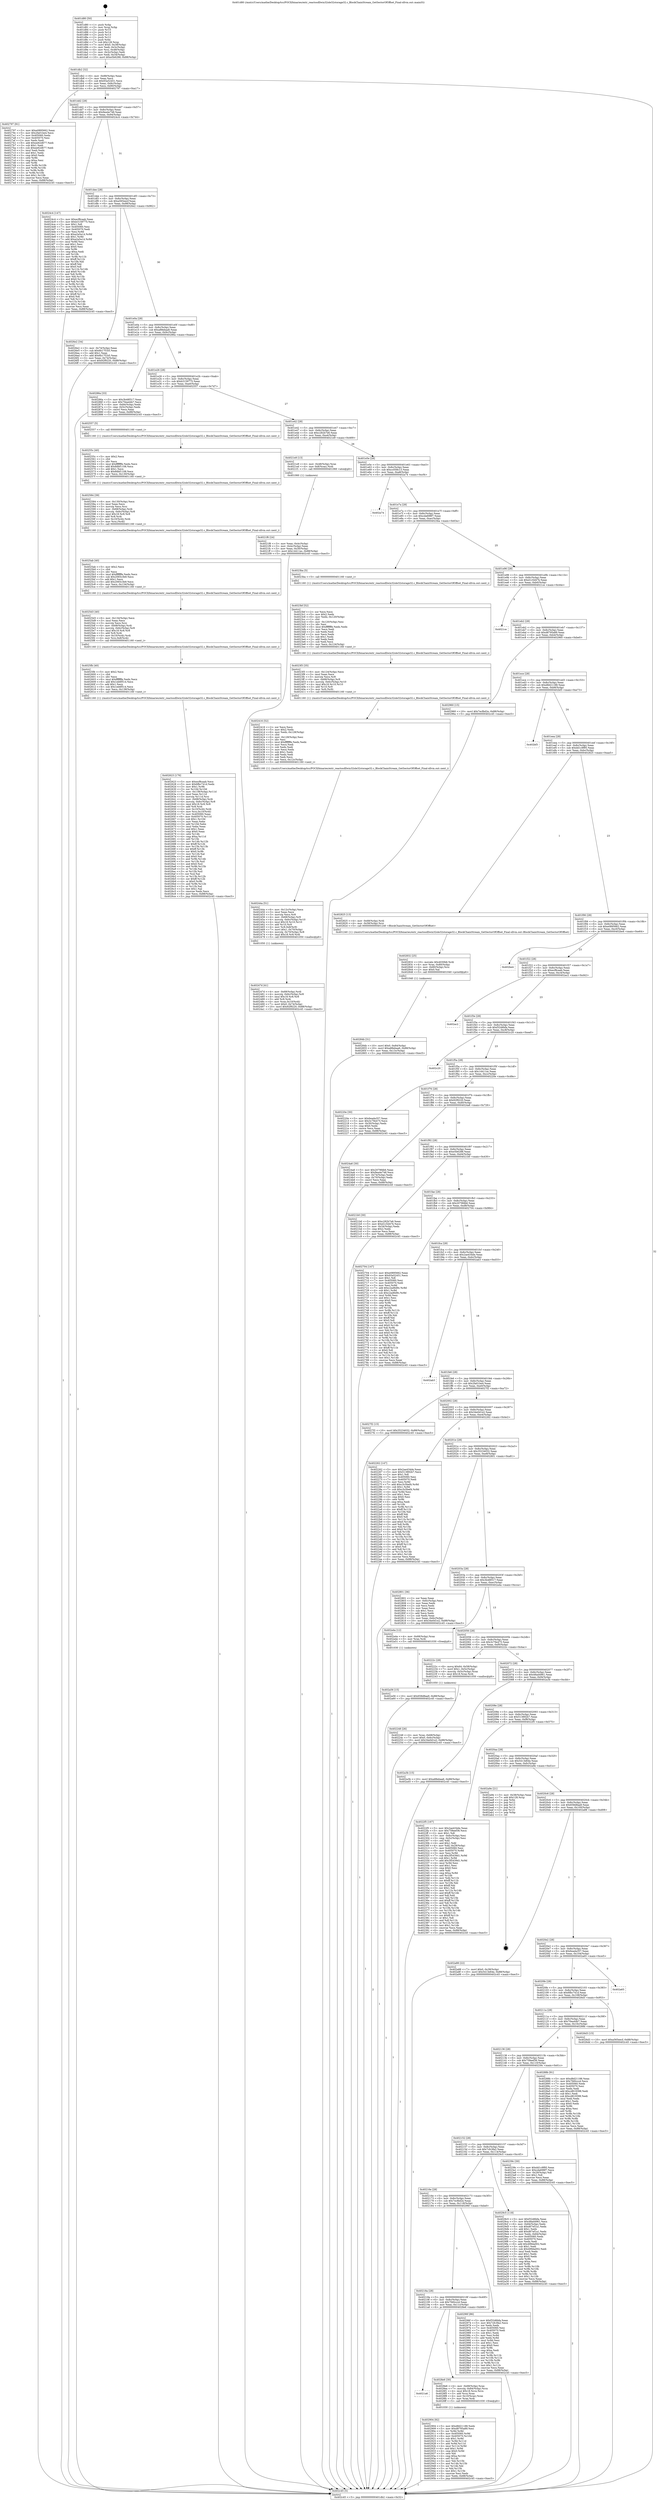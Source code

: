 digraph "0x401d80" {
  label = "0x401d80 (/mnt/c/Users/mathe/Desktop/tcc/POCII/binaries/extr_reactosdllwin32ole32storage32.c_BlockChainStream_GetSectorOfOffset_Final-ollvm.out::main(0))"
  labelloc = "t"
  node[shape=record]

  Entry [label="",width=0.3,height=0.3,shape=circle,fillcolor=black,style=filled]
  "0x401db2" [label="{
     0x401db2 [32]\l
     | [instrs]\l
     &nbsp;&nbsp;0x401db2 \<+6\>: mov -0x88(%rbp),%eax\l
     &nbsp;&nbsp;0x401db8 \<+2\>: mov %eax,%ecx\l
     &nbsp;&nbsp;0x401dba \<+6\>: sub $0x93a52451,%ecx\l
     &nbsp;&nbsp;0x401dc0 \<+6\>: mov %eax,-0x8c(%rbp)\l
     &nbsp;&nbsp;0x401dc6 \<+6\>: mov %ecx,-0x90(%rbp)\l
     &nbsp;&nbsp;0x401dcc \<+6\>: je 0000000000402797 \<main+0xa17\>\l
  }"]
  "0x402797" [label="{
     0x402797 [91]\l
     | [instrs]\l
     &nbsp;&nbsp;0x402797 \<+5\>: mov $0xe0895662,%eax\l
     &nbsp;&nbsp;0x40279c \<+5\>: mov $0x2fa01be4,%ecx\l
     &nbsp;&nbsp;0x4027a1 \<+7\>: mov 0x405060,%edx\l
     &nbsp;&nbsp;0x4027a8 \<+7\>: mov 0x405070,%esi\l
     &nbsp;&nbsp;0x4027af \<+2\>: mov %edx,%edi\l
     &nbsp;&nbsp;0x4027b1 \<+6\>: add $0xee62d677,%edi\l
     &nbsp;&nbsp;0x4027b7 \<+3\>: sub $0x1,%edi\l
     &nbsp;&nbsp;0x4027ba \<+6\>: sub $0xee62d677,%edi\l
     &nbsp;&nbsp;0x4027c0 \<+3\>: imul %edi,%edx\l
     &nbsp;&nbsp;0x4027c3 \<+3\>: and $0x1,%edx\l
     &nbsp;&nbsp;0x4027c6 \<+3\>: cmp $0x0,%edx\l
     &nbsp;&nbsp;0x4027c9 \<+4\>: sete %r8b\l
     &nbsp;&nbsp;0x4027cd \<+3\>: cmp $0xa,%esi\l
     &nbsp;&nbsp;0x4027d0 \<+4\>: setl %r9b\l
     &nbsp;&nbsp;0x4027d4 \<+3\>: mov %r8b,%r10b\l
     &nbsp;&nbsp;0x4027d7 \<+3\>: and %r9b,%r10b\l
     &nbsp;&nbsp;0x4027da \<+3\>: xor %r9b,%r8b\l
     &nbsp;&nbsp;0x4027dd \<+3\>: or %r8b,%r10b\l
     &nbsp;&nbsp;0x4027e0 \<+4\>: test $0x1,%r10b\l
     &nbsp;&nbsp;0x4027e4 \<+3\>: cmovne %ecx,%eax\l
     &nbsp;&nbsp;0x4027e7 \<+6\>: mov %eax,-0x88(%rbp)\l
     &nbsp;&nbsp;0x4027ed \<+5\>: jmp 0000000000402c45 \<main+0xec5\>\l
  }"]
  "0x401dd2" [label="{
     0x401dd2 [28]\l
     | [instrs]\l
     &nbsp;&nbsp;0x401dd2 \<+5\>: jmp 0000000000401dd7 \<main+0x57\>\l
     &nbsp;&nbsp;0x401dd7 \<+6\>: mov -0x8c(%rbp),%eax\l
     &nbsp;&nbsp;0x401ddd \<+5\>: sub $0x9ea4e748,%eax\l
     &nbsp;&nbsp;0x401de2 \<+6\>: mov %eax,-0x94(%rbp)\l
     &nbsp;&nbsp;0x401de8 \<+6\>: je 00000000004024c4 \<main+0x744\>\l
  }"]
  Exit [label="",width=0.3,height=0.3,shape=circle,fillcolor=black,style=filled,peripheries=2]
  "0x4024c4" [label="{
     0x4024c4 [147]\l
     | [instrs]\l
     &nbsp;&nbsp;0x4024c4 \<+5\>: mov $0xecf8caab,%eax\l
     &nbsp;&nbsp;0x4024c9 \<+5\>: mov $0xb3159775,%ecx\l
     &nbsp;&nbsp;0x4024ce \<+2\>: mov $0x1,%dl\l
     &nbsp;&nbsp;0x4024d0 \<+7\>: mov 0x405060,%esi\l
     &nbsp;&nbsp;0x4024d7 \<+7\>: mov 0x405070,%edi\l
     &nbsp;&nbsp;0x4024de \<+3\>: mov %esi,%r8d\l
     &nbsp;&nbsp;0x4024e1 \<+7\>: sub $0xa2a5a14,%r8d\l
     &nbsp;&nbsp;0x4024e8 \<+4\>: sub $0x1,%r8d\l
     &nbsp;&nbsp;0x4024ec \<+7\>: add $0xa2a5a14,%r8d\l
     &nbsp;&nbsp;0x4024f3 \<+4\>: imul %r8d,%esi\l
     &nbsp;&nbsp;0x4024f7 \<+3\>: and $0x1,%esi\l
     &nbsp;&nbsp;0x4024fa \<+3\>: cmp $0x0,%esi\l
     &nbsp;&nbsp;0x4024fd \<+4\>: sete %r9b\l
     &nbsp;&nbsp;0x402501 \<+3\>: cmp $0xa,%edi\l
     &nbsp;&nbsp;0x402504 \<+4\>: setl %r10b\l
     &nbsp;&nbsp;0x402508 \<+3\>: mov %r9b,%r11b\l
     &nbsp;&nbsp;0x40250b \<+4\>: xor $0xff,%r11b\l
     &nbsp;&nbsp;0x40250f \<+3\>: mov %r10b,%bl\l
     &nbsp;&nbsp;0x402512 \<+3\>: xor $0xff,%bl\l
     &nbsp;&nbsp;0x402515 \<+3\>: xor $0x0,%dl\l
     &nbsp;&nbsp;0x402518 \<+3\>: mov %r11b,%r14b\l
     &nbsp;&nbsp;0x40251b \<+4\>: and $0x0,%r14b\l
     &nbsp;&nbsp;0x40251f \<+3\>: and %dl,%r9b\l
     &nbsp;&nbsp;0x402522 \<+3\>: mov %bl,%r15b\l
     &nbsp;&nbsp;0x402525 \<+4\>: and $0x0,%r15b\l
     &nbsp;&nbsp;0x402529 \<+3\>: and %dl,%r10b\l
     &nbsp;&nbsp;0x40252c \<+3\>: or %r9b,%r14b\l
     &nbsp;&nbsp;0x40252f \<+3\>: or %r10b,%r15b\l
     &nbsp;&nbsp;0x402532 \<+3\>: xor %r15b,%r14b\l
     &nbsp;&nbsp;0x402535 \<+3\>: or %bl,%r11b\l
     &nbsp;&nbsp;0x402538 \<+4\>: xor $0xff,%r11b\l
     &nbsp;&nbsp;0x40253c \<+3\>: or $0x0,%dl\l
     &nbsp;&nbsp;0x40253f \<+3\>: and %dl,%r11b\l
     &nbsp;&nbsp;0x402542 \<+3\>: or %r11b,%r14b\l
     &nbsp;&nbsp;0x402545 \<+4\>: test $0x1,%r14b\l
     &nbsp;&nbsp;0x402549 \<+3\>: cmovne %ecx,%eax\l
     &nbsp;&nbsp;0x40254c \<+6\>: mov %eax,-0x88(%rbp)\l
     &nbsp;&nbsp;0x402552 \<+5\>: jmp 0000000000402c45 \<main+0xec5\>\l
  }"]
  "0x401dee" [label="{
     0x401dee [28]\l
     | [instrs]\l
     &nbsp;&nbsp;0x401dee \<+5\>: jmp 0000000000401df3 \<main+0x73\>\l
     &nbsp;&nbsp;0x401df3 \<+6\>: mov -0x8c(%rbp),%eax\l
     &nbsp;&nbsp;0x401df9 \<+5\>: sub $0xa565eecf,%eax\l
     &nbsp;&nbsp;0x401dfe \<+6\>: mov %eax,-0x98(%rbp)\l
     &nbsp;&nbsp;0x401e04 \<+6\>: je 00000000004026e2 \<main+0x962\>\l
  }"]
  "0x402a56" [label="{
     0x402a56 [15]\l
     | [instrs]\l
     &nbsp;&nbsp;0x402a56 \<+10\>: movl $0x658d8aa9,-0x88(%rbp)\l
     &nbsp;&nbsp;0x402a60 \<+5\>: jmp 0000000000402c45 \<main+0xec5\>\l
  }"]
  "0x4026e2" [label="{
     0x4026e2 [34]\l
     | [instrs]\l
     &nbsp;&nbsp;0x4026e2 \<+3\>: mov -0x74(%rbp),%eax\l
     &nbsp;&nbsp;0x4026e5 \<+5\>: sub $0x6b17f1b5,%eax\l
     &nbsp;&nbsp;0x4026ea \<+3\>: add $0x1,%eax\l
     &nbsp;&nbsp;0x4026ed \<+5\>: add $0x6b17f1b5,%eax\l
     &nbsp;&nbsp;0x4026f2 \<+3\>: mov %eax,-0x74(%rbp)\l
     &nbsp;&nbsp;0x4026f5 \<+10\>: movl $0x92f9220,-0x88(%rbp)\l
     &nbsp;&nbsp;0x4026ff \<+5\>: jmp 0000000000402c45 \<main+0xec5\>\l
  }"]
  "0x401e0a" [label="{
     0x401e0a [28]\l
     | [instrs]\l
     &nbsp;&nbsp;0x401e0a \<+5\>: jmp 0000000000401e0f \<main+0x8f\>\l
     &nbsp;&nbsp;0x401e0f \<+6\>: mov -0x8c(%rbp),%eax\l
     &nbsp;&nbsp;0x401e15 \<+5\>: sub $0xa88ebaa6,%eax\l
     &nbsp;&nbsp;0x401e1a \<+6\>: mov %eax,-0x9c(%rbp)\l
     &nbsp;&nbsp;0x401e20 \<+6\>: je 000000000040286a \<main+0xaea\>\l
  }"]
  "0x402904" [label="{
     0x402904 [92]\l
     | [instrs]\l
     &nbsp;&nbsp;0x402904 \<+5\>: mov $0xd8d21188,%edx\l
     &nbsp;&nbsp;0x402909 \<+5\>: mov $0xd8795a89,%esi\l
     &nbsp;&nbsp;0x40290e \<+3\>: xor %r8d,%r8d\l
     &nbsp;&nbsp;0x402911 \<+8\>: mov 0x405060,%r9d\l
     &nbsp;&nbsp;0x402919 \<+8\>: mov 0x405070,%r10d\l
     &nbsp;&nbsp;0x402921 \<+4\>: sub $0x1,%r8d\l
     &nbsp;&nbsp;0x402925 \<+3\>: mov %r9d,%r11d\l
     &nbsp;&nbsp;0x402928 \<+3\>: add %r8d,%r11d\l
     &nbsp;&nbsp;0x40292b \<+4\>: imul %r11d,%r9d\l
     &nbsp;&nbsp;0x40292f \<+4\>: and $0x1,%r9d\l
     &nbsp;&nbsp;0x402933 \<+4\>: cmp $0x0,%r9d\l
     &nbsp;&nbsp;0x402937 \<+3\>: sete %bl\l
     &nbsp;&nbsp;0x40293a \<+4\>: cmp $0xa,%r10d\l
     &nbsp;&nbsp;0x40293e \<+4\>: setl %r14b\l
     &nbsp;&nbsp;0x402942 \<+3\>: mov %bl,%r15b\l
     &nbsp;&nbsp;0x402945 \<+3\>: and %r14b,%r15b\l
     &nbsp;&nbsp;0x402948 \<+3\>: xor %r14b,%bl\l
     &nbsp;&nbsp;0x40294b \<+3\>: or %bl,%r15b\l
     &nbsp;&nbsp;0x40294e \<+4\>: test $0x1,%r15b\l
     &nbsp;&nbsp;0x402952 \<+3\>: cmovne %esi,%edx\l
     &nbsp;&nbsp;0x402955 \<+6\>: mov %edx,-0x88(%rbp)\l
     &nbsp;&nbsp;0x40295b \<+5\>: jmp 0000000000402c45 \<main+0xec5\>\l
  }"]
  "0x40286a" [label="{
     0x40286a [33]\l
     | [instrs]\l
     &nbsp;&nbsp;0x40286a \<+5\>: mov $0x3b48f317,%eax\l
     &nbsp;&nbsp;0x40286f \<+5\>: mov $0x70ea44b7,%ecx\l
     &nbsp;&nbsp;0x402874 \<+6\>: mov -0x84(%rbp),%edx\l
     &nbsp;&nbsp;0x40287a \<+3\>: cmp -0x5c(%rbp),%edx\l
     &nbsp;&nbsp;0x40287d \<+3\>: cmovl %ecx,%eax\l
     &nbsp;&nbsp;0x402880 \<+6\>: mov %eax,-0x88(%rbp)\l
     &nbsp;&nbsp;0x402886 \<+5\>: jmp 0000000000402c45 \<main+0xec5\>\l
  }"]
  "0x401e26" [label="{
     0x401e26 [28]\l
     | [instrs]\l
     &nbsp;&nbsp;0x401e26 \<+5\>: jmp 0000000000401e2b \<main+0xab\>\l
     &nbsp;&nbsp;0x401e2b \<+6\>: mov -0x8c(%rbp),%eax\l
     &nbsp;&nbsp;0x401e31 \<+5\>: sub $0xb3159775,%eax\l
     &nbsp;&nbsp;0x401e36 \<+6\>: mov %eax,-0xa0(%rbp)\l
     &nbsp;&nbsp;0x401e3c \<+6\>: je 0000000000402557 \<main+0x7d7\>\l
  }"]
  "0x4021a6" [label="{
     0x4021a6\l
  }", style=dashed]
  "0x402557" [label="{
     0x402557 [5]\l
     | [instrs]\l
     &nbsp;&nbsp;0x402557 \<+5\>: call 0000000000401160 \<next_i\>\l
     | [calls]\l
     &nbsp;&nbsp;0x401160 \{1\} (/mnt/c/Users/mathe/Desktop/tcc/POCII/binaries/extr_reactosdllwin32ole32storage32.c_BlockChainStream_GetSectorOfOffset_Final-ollvm.out::next_i)\l
  }"]
  "0x401e42" [label="{
     0x401e42 [28]\l
     | [instrs]\l
     &nbsp;&nbsp;0x401e42 \<+5\>: jmp 0000000000401e47 \<main+0xc7\>\l
     &nbsp;&nbsp;0x401e47 \<+6\>: mov -0x8c(%rbp),%eax\l
     &nbsp;&nbsp;0x401e4d \<+5\>: sub $0xc282b7e6,%eax\l
     &nbsp;&nbsp;0x401e52 \<+6\>: mov %eax,-0xa4(%rbp)\l
     &nbsp;&nbsp;0x401e58 \<+6\>: je 00000000004021e9 \<main+0x469\>\l
  }"]
  "0x4028e6" [label="{
     0x4028e6 [30]\l
     | [instrs]\l
     &nbsp;&nbsp;0x4028e6 \<+4\>: mov -0x68(%rbp),%rax\l
     &nbsp;&nbsp;0x4028ea \<+7\>: movslq -0x84(%rbp),%rcx\l
     &nbsp;&nbsp;0x4028f1 \<+4\>: imul $0x18,%rcx,%rcx\l
     &nbsp;&nbsp;0x4028f5 \<+3\>: add %rcx,%rax\l
     &nbsp;&nbsp;0x4028f8 \<+4\>: mov 0x10(%rax),%rax\l
     &nbsp;&nbsp;0x4028fc \<+3\>: mov %rax,%rdi\l
     &nbsp;&nbsp;0x4028ff \<+5\>: call 0000000000401030 \<free@plt\>\l
     | [calls]\l
     &nbsp;&nbsp;0x401030 \{1\} (unknown)\l
  }"]
  "0x4021e9" [label="{
     0x4021e9 [13]\l
     | [instrs]\l
     &nbsp;&nbsp;0x4021e9 \<+4\>: mov -0x48(%rbp),%rax\l
     &nbsp;&nbsp;0x4021ed \<+4\>: mov 0x8(%rax),%rdi\l
     &nbsp;&nbsp;0x4021f1 \<+5\>: call 0000000000401060 \<atoi@plt\>\l
     | [calls]\l
     &nbsp;&nbsp;0x401060 \{1\} (unknown)\l
  }"]
  "0x401e5e" [label="{
     0x401e5e [28]\l
     | [instrs]\l
     &nbsp;&nbsp;0x401e5e \<+5\>: jmp 0000000000401e63 \<main+0xe3\>\l
     &nbsp;&nbsp;0x401e63 \<+6\>: mov -0x8c(%rbp),%eax\l
     &nbsp;&nbsp;0x401e69 \<+5\>: sub $0xcc058c13,%eax\l
     &nbsp;&nbsp;0x401e6e \<+6\>: mov %eax,-0xa8(%rbp)\l
     &nbsp;&nbsp;0x401e74 \<+6\>: je 0000000000402a74 \<main+0xcf4\>\l
  }"]
  "0x40218a" [label="{
     0x40218a [28]\l
     | [instrs]\l
     &nbsp;&nbsp;0x40218a \<+5\>: jmp 000000000040218f \<main+0x40f\>\l
     &nbsp;&nbsp;0x40218f \<+6\>: mov -0x8c(%rbp),%eax\l
     &nbsp;&nbsp;0x402195 \<+5\>: sub $0x7fd0cccd,%eax\l
     &nbsp;&nbsp;0x40219a \<+6\>: mov %eax,-0x11c(%rbp)\l
     &nbsp;&nbsp;0x4021a0 \<+6\>: je 00000000004028e6 \<main+0xb66\>\l
  }"]
  "0x402a74" [label="{
     0x402a74\l
  }", style=dashed]
  "0x401e7a" [label="{
     0x401e7a [28]\l
     | [instrs]\l
     &nbsp;&nbsp;0x401e7a \<+5\>: jmp 0000000000401e7f \<main+0xff\>\l
     &nbsp;&nbsp;0x401e7f \<+6\>: mov -0x8c(%rbp),%eax\l
     &nbsp;&nbsp;0x401e85 \<+5\>: sub $0xcda698f7,%eax\l
     &nbsp;&nbsp;0x401e8a \<+6\>: mov %eax,-0xac(%rbp)\l
     &nbsp;&nbsp;0x401e90 \<+6\>: je 00000000004023ba \<main+0x63a\>\l
  }"]
  "0x40296f" [label="{
     0x40296f [86]\l
     | [instrs]\l
     &nbsp;&nbsp;0x40296f \<+5\>: mov $0xf32d6bfa,%eax\l
     &nbsp;&nbsp;0x402974 \<+5\>: mov $0x7cfc3fa2,%ecx\l
     &nbsp;&nbsp;0x402979 \<+2\>: xor %edx,%edx\l
     &nbsp;&nbsp;0x40297b \<+7\>: mov 0x405060,%esi\l
     &nbsp;&nbsp;0x402982 \<+7\>: mov 0x405070,%edi\l
     &nbsp;&nbsp;0x402989 \<+3\>: sub $0x1,%edx\l
     &nbsp;&nbsp;0x40298c \<+3\>: mov %esi,%r8d\l
     &nbsp;&nbsp;0x40298f \<+3\>: add %edx,%r8d\l
     &nbsp;&nbsp;0x402992 \<+4\>: imul %r8d,%esi\l
     &nbsp;&nbsp;0x402996 \<+3\>: and $0x1,%esi\l
     &nbsp;&nbsp;0x402999 \<+3\>: cmp $0x0,%esi\l
     &nbsp;&nbsp;0x40299c \<+4\>: sete %r9b\l
     &nbsp;&nbsp;0x4029a0 \<+3\>: cmp $0xa,%edi\l
     &nbsp;&nbsp;0x4029a3 \<+4\>: setl %r10b\l
     &nbsp;&nbsp;0x4029a7 \<+3\>: mov %r9b,%r11b\l
     &nbsp;&nbsp;0x4029aa \<+3\>: and %r10b,%r11b\l
     &nbsp;&nbsp;0x4029ad \<+3\>: xor %r10b,%r9b\l
     &nbsp;&nbsp;0x4029b0 \<+3\>: or %r9b,%r11b\l
     &nbsp;&nbsp;0x4029b3 \<+4\>: test $0x1,%r11b\l
     &nbsp;&nbsp;0x4029b7 \<+3\>: cmovne %ecx,%eax\l
     &nbsp;&nbsp;0x4029ba \<+6\>: mov %eax,-0x88(%rbp)\l
     &nbsp;&nbsp;0x4029c0 \<+5\>: jmp 0000000000402c45 \<main+0xec5\>\l
  }"]
  "0x4023ba" [label="{
     0x4023ba [5]\l
     | [instrs]\l
     &nbsp;&nbsp;0x4023ba \<+5\>: call 0000000000401160 \<next_i\>\l
     | [calls]\l
     &nbsp;&nbsp;0x401160 \{1\} (/mnt/c/Users/mathe/Desktop/tcc/POCII/binaries/extr_reactosdllwin32ole32storage32.c_BlockChainStream_GetSectorOfOffset_Final-ollvm.out::next_i)\l
  }"]
  "0x401e96" [label="{
     0x401e96 [28]\l
     | [instrs]\l
     &nbsp;&nbsp;0x401e96 \<+5\>: jmp 0000000000401e9b \<main+0x11b\>\l
     &nbsp;&nbsp;0x401e9b \<+6\>: mov -0x8c(%rbp),%eax\l
     &nbsp;&nbsp;0x401ea1 \<+5\>: sub $0xd1c5d47b,%eax\l
     &nbsp;&nbsp;0x401ea6 \<+6\>: mov %eax,-0xb0(%rbp)\l
     &nbsp;&nbsp;0x401eac \<+6\>: je 00000000004021ce \<main+0x44e\>\l
  }"]
  "0x40216e" [label="{
     0x40216e [28]\l
     | [instrs]\l
     &nbsp;&nbsp;0x40216e \<+5\>: jmp 0000000000402173 \<main+0x3f3\>\l
     &nbsp;&nbsp;0x402173 \<+6\>: mov -0x8c(%rbp),%eax\l
     &nbsp;&nbsp;0x402179 \<+5\>: sub $0x7ecfbd2e,%eax\l
     &nbsp;&nbsp;0x40217e \<+6\>: mov %eax,-0x118(%rbp)\l
     &nbsp;&nbsp;0x402184 \<+6\>: je 000000000040296f \<main+0xbef\>\l
  }"]
  "0x4021ce" [label="{
     0x4021ce\l
  }", style=dashed]
  "0x401eb2" [label="{
     0x401eb2 [28]\l
     | [instrs]\l
     &nbsp;&nbsp;0x401eb2 \<+5\>: jmp 0000000000401eb7 \<main+0x137\>\l
     &nbsp;&nbsp;0x401eb7 \<+6\>: mov -0x8c(%rbp),%eax\l
     &nbsp;&nbsp;0x401ebd \<+5\>: sub $0xd8795a89,%eax\l
     &nbsp;&nbsp;0x401ec2 \<+6\>: mov %eax,-0xb4(%rbp)\l
     &nbsp;&nbsp;0x401ec8 \<+6\>: je 0000000000402960 \<main+0xbe0\>\l
  }"]
  "0x4029c5" [label="{
     0x4029c5 [118]\l
     | [instrs]\l
     &nbsp;&nbsp;0x4029c5 \<+5\>: mov $0xf32d6bfa,%eax\l
     &nbsp;&nbsp;0x4029ca \<+5\>: mov $0x48ad4961,%ecx\l
     &nbsp;&nbsp;0x4029cf \<+6\>: mov -0x84(%rbp),%edx\l
     &nbsp;&nbsp;0x4029d5 \<+6\>: sub $0xd67ef1a1,%edx\l
     &nbsp;&nbsp;0x4029db \<+3\>: add $0x1,%edx\l
     &nbsp;&nbsp;0x4029de \<+6\>: add $0xd67ef1a1,%edx\l
     &nbsp;&nbsp;0x4029e4 \<+6\>: mov %edx,-0x84(%rbp)\l
     &nbsp;&nbsp;0x4029ea \<+7\>: mov 0x405060,%edx\l
     &nbsp;&nbsp;0x4029f1 \<+7\>: mov 0x405070,%esi\l
     &nbsp;&nbsp;0x4029f8 \<+2\>: mov %edx,%edi\l
     &nbsp;&nbsp;0x4029fa \<+6\>: add $0x499da002,%edi\l
     &nbsp;&nbsp;0x402a00 \<+3\>: sub $0x1,%edi\l
     &nbsp;&nbsp;0x402a03 \<+6\>: sub $0x499da002,%edi\l
     &nbsp;&nbsp;0x402a09 \<+3\>: imul %edi,%edx\l
     &nbsp;&nbsp;0x402a0c \<+3\>: and $0x1,%edx\l
     &nbsp;&nbsp;0x402a0f \<+3\>: cmp $0x0,%edx\l
     &nbsp;&nbsp;0x402a12 \<+4\>: sete %r8b\l
     &nbsp;&nbsp;0x402a16 \<+3\>: cmp $0xa,%esi\l
     &nbsp;&nbsp;0x402a19 \<+4\>: setl %r9b\l
     &nbsp;&nbsp;0x402a1d \<+3\>: mov %r8b,%r10b\l
     &nbsp;&nbsp;0x402a20 \<+3\>: and %r9b,%r10b\l
     &nbsp;&nbsp;0x402a23 \<+3\>: xor %r9b,%r8b\l
     &nbsp;&nbsp;0x402a26 \<+3\>: or %r8b,%r10b\l
     &nbsp;&nbsp;0x402a29 \<+4\>: test $0x1,%r10b\l
     &nbsp;&nbsp;0x402a2d \<+3\>: cmovne %ecx,%eax\l
     &nbsp;&nbsp;0x402a30 \<+6\>: mov %eax,-0x88(%rbp)\l
     &nbsp;&nbsp;0x402a36 \<+5\>: jmp 0000000000402c45 \<main+0xec5\>\l
  }"]
  "0x402960" [label="{
     0x402960 [15]\l
     | [instrs]\l
     &nbsp;&nbsp;0x402960 \<+10\>: movl $0x7ecfbd2e,-0x88(%rbp)\l
     &nbsp;&nbsp;0x40296a \<+5\>: jmp 0000000000402c45 \<main+0xec5\>\l
  }"]
  "0x401ece" [label="{
     0x401ece [28]\l
     | [instrs]\l
     &nbsp;&nbsp;0x401ece \<+5\>: jmp 0000000000401ed3 \<main+0x153\>\l
     &nbsp;&nbsp;0x401ed3 \<+6\>: mov -0x8c(%rbp),%eax\l
     &nbsp;&nbsp;0x401ed9 \<+5\>: sub $0xd8d21188,%eax\l
     &nbsp;&nbsp;0x401ede \<+6\>: mov %eax,-0xb8(%rbp)\l
     &nbsp;&nbsp;0x401ee4 \<+6\>: je 0000000000402bf3 \<main+0xe73\>\l
  }"]
  "0x40284b" [label="{
     0x40284b [31]\l
     | [instrs]\l
     &nbsp;&nbsp;0x40284b \<+10\>: movl $0x0,-0x84(%rbp)\l
     &nbsp;&nbsp;0x402855 \<+10\>: movl $0xa88ebaa6,-0x88(%rbp)\l
     &nbsp;&nbsp;0x40285f \<+6\>: mov %eax,-0x13c(%rbp)\l
     &nbsp;&nbsp;0x402865 \<+5\>: jmp 0000000000402c45 \<main+0xec5\>\l
  }"]
  "0x402bf3" [label="{
     0x402bf3\l
  }", style=dashed]
  "0x401eea" [label="{
     0x401eea [28]\l
     | [instrs]\l
     &nbsp;&nbsp;0x401eea \<+5\>: jmp 0000000000401eef \<main+0x16f\>\l
     &nbsp;&nbsp;0x401eef \<+6\>: mov -0x8c(%rbp),%eax\l
     &nbsp;&nbsp;0x401ef5 \<+5\>: sub $0xdd1c9f95,%eax\l
     &nbsp;&nbsp;0x401efa \<+6\>: mov %eax,-0xbc(%rbp)\l
     &nbsp;&nbsp;0x401f00 \<+6\>: je 0000000000402825 \<main+0xaa5\>\l
  }"]
  "0x402832" [label="{
     0x402832 [25]\l
     | [instrs]\l
     &nbsp;&nbsp;0x402832 \<+10\>: movabs $0x4030b6,%rdi\l
     &nbsp;&nbsp;0x40283c \<+4\>: mov %rax,-0x80(%rbp)\l
     &nbsp;&nbsp;0x402840 \<+4\>: mov -0x80(%rbp),%rsi\l
     &nbsp;&nbsp;0x402844 \<+2\>: mov $0x0,%al\l
     &nbsp;&nbsp;0x402846 \<+5\>: call 0000000000401040 \<printf@plt\>\l
     | [calls]\l
     &nbsp;&nbsp;0x401040 \{1\} (unknown)\l
  }"]
  "0x402825" [label="{
     0x402825 [13]\l
     | [instrs]\l
     &nbsp;&nbsp;0x402825 \<+4\>: mov -0x68(%rbp),%rdi\l
     &nbsp;&nbsp;0x402829 \<+4\>: mov -0x58(%rbp),%rsi\l
     &nbsp;&nbsp;0x40282d \<+5\>: call 0000000000401240 \<BlockChainStream_GetSectorOfOffset\>\l
     | [calls]\l
     &nbsp;&nbsp;0x401240 \{1\} (/mnt/c/Users/mathe/Desktop/tcc/POCII/binaries/extr_reactosdllwin32ole32storage32.c_BlockChainStream_GetSectorOfOffset_Final-ollvm.out::BlockChainStream_GetSectorOfOffset)\l
  }"]
  "0x401f06" [label="{
     0x401f06 [28]\l
     | [instrs]\l
     &nbsp;&nbsp;0x401f06 \<+5\>: jmp 0000000000401f0b \<main+0x18b\>\l
     &nbsp;&nbsp;0x401f0b \<+6\>: mov -0x8c(%rbp),%eax\l
     &nbsp;&nbsp;0x401f11 \<+5\>: sub $0xe0895662,%eax\l
     &nbsp;&nbsp;0x401f16 \<+6\>: mov %eax,-0xc0(%rbp)\l
     &nbsp;&nbsp;0x401f1c \<+6\>: je 0000000000402be4 \<main+0xe64\>\l
  }"]
  "0x402623" [label="{
     0x402623 [176]\l
     | [instrs]\l
     &nbsp;&nbsp;0x402623 \<+5\>: mov $0xecf8caab,%ecx\l
     &nbsp;&nbsp;0x402628 \<+5\>: mov $0x6fbc741d,%edx\l
     &nbsp;&nbsp;0x40262d \<+3\>: mov $0x1,%r9b\l
     &nbsp;&nbsp;0x402630 \<+3\>: xor %r10d,%r10d\l
     &nbsp;&nbsp;0x402633 \<+7\>: mov -0x138(%rbp),%r11d\l
     &nbsp;&nbsp;0x40263a \<+4\>: imul %eax,%r11d\l
     &nbsp;&nbsp;0x40263e \<+3\>: movslq %r11d,%rsi\l
     &nbsp;&nbsp;0x402641 \<+4\>: mov -0x68(%rbp),%rdi\l
     &nbsp;&nbsp;0x402645 \<+4\>: movslq -0x6c(%rbp),%r8\l
     &nbsp;&nbsp;0x402649 \<+4\>: imul $0x18,%r8,%r8\l
     &nbsp;&nbsp;0x40264d \<+3\>: add %r8,%rdi\l
     &nbsp;&nbsp;0x402650 \<+4\>: mov 0x10(%rdi),%rdi\l
     &nbsp;&nbsp;0x402654 \<+4\>: mov %rsi,0x10(%rdi)\l
     &nbsp;&nbsp;0x402658 \<+7\>: mov 0x405060,%eax\l
     &nbsp;&nbsp;0x40265f \<+8\>: mov 0x405070,%r11d\l
     &nbsp;&nbsp;0x402667 \<+4\>: sub $0x1,%r10d\l
     &nbsp;&nbsp;0x40266b \<+2\>: mov %eax,%ebx\l
     &nbsp;&nbsp;0x40266d \<+3\>: add %r10d,%ebx\l
     &nbsp;&nbsp;0x402670 \<+3\>: imul %ebx,%eax\l
     &nbsp;&nbsp;0x402673 \<+3\>: and $0x1,%eax\l
     &nbsp;&nbsp;0x402676 \<+3\>: cmp $0x0,%eax\l
     &nbsp;&nbsp;0x402679 \<+4\>: sete %r14b\l
     &nbsp;&nbsp;0x40267d \<+4\>: cmp $0xa,%r11d\l
     &nbsp;&nbsp;0x402681 \<+4\>: setl %r15b\l
     &nbsp;&nbsp;0x402685 \<+3\>: mov %r14b,%r12b\l
     &nbsp;&nbsp;0x402688 \<+4\>: xor $0xff,%r12b\l
     &nbsp;&nbsp;0x40268c \<+3\>: mov %r15b,%r13b\l
     &nbsp;&nbsp;0x40268f \<+4\>: xor $0xff,%r13b\l
     &nbsp;&nbsp;0x402693 \<+4\>: xor $0x0,%r9b\l
     &nbsp;&nbsp;0x402697 \<+3\>: mov %r12b,%al\l
     &nbsp;&nbsp;0x40269a \<+2\>: and $0x0,%al\l
     &nbsp;&nbsp;0x40269c \<+3\>: and %r9b,%r14b\l
     &nbsp;&nbsp;0x40269f \<+3\>: mov %r13b,%sil\l
     &nbsp;&nbsp;0x4026a2 \<+4\>: and $0x0,%sil\l
     &nbsp;&nbsp;0x4026a6 \<+3\>: and %r9b,%r15b\l
     &nbsp;&nbsp;0x4026a9 \<+3\>: or %r14b,%al\l
     &nbsp;&nbsp;0x4026ac \<+3\>: or %r15b,%sil\l
     &nbsp;&nbsp;0x4026af \<+3\>: xor %sil,%al\l
     &nbsp;&nbsp;0x4026b2 \<+3\>: or %r13b,%r12b\l
     &nbsp;&nbsp;0x4026b5 \<+4\>: xor $0xff,%r12b\l
     &nbsp;&nbsp;0x4026b9 \<+4\>: or $0x0,%r9b\l
     &nbsp;&nbsp;0x4026bd \<+3\>: and %r9b,%r12b\l
     &nbsp;&nbsp;0x4026c0 \<+3\>: or %r12b,%al\l
     &nbsp;&nbsp;0x4026c3 \<+2\>: test $0x1,%al\l
     &nbsp;&nbsp;0x4026c5 \<+3\>: cmovne %edx,%ecx\l
     &nbsp;&nbsp;0x4026c8 \<+6\>: mov %ecx,-0x88(%rbp)\l
     &nbsp;&nbsp;0x4026ce \<+5\>: jmp 0000000000402c45 \<main+0xec5\>\l
  }"]
  "0x402be4" [label="{
     0x402be4\l
  }", style=dashed]
  "0x401f22" [label="{
     0x401f22 [28]\l
     | [instrs]\l
     &nbsp;&nbsp;0x401f22 \<+5\>: jmp 0000000000401f27 \<main+0x1a7\>\l
     &nbsp;&nbsp;0x401f27 \<+6\>: mov -0x8c(%rbp),%eax\l
     &nbsp;&nbsp;0x401f2d \<+5\>: sub $0xecf8caab,%eax\l
     &nbsp;&nbsp;0x401f32 \<+6\>: mov %eax,-0xc4(%rbp)\l
     &nbsp;&nbsp;0x401f38 \<+6\>: je 0000000000402ac2 \<main+0xd42\>\l
  }"]
  "0x4025fb" [label="{
     0x4025fb [40]\l
     | [instrs]\l
     &nbsp;&nbsp;0x4025fb \<+5\>: mov $0x2,%ecx\l
     &nbsp;&nbsp;0x402600 \<+1\>: cltd\l
     &nbsp;&nbsp;0x402601 \<+2\>: idiv %ecx\l
     &nbsp;&nbsp;0x402603 \<+6\>: imul $0xfffffffe,%edx,%ecx\l
     &nbsp;&nbsp;0x402609 \<+6\>: add $0x1eb6f514,%ecx\l
     &nbsp;&nbsp;0x40260f \<+3\>: add $0x1,%ecx\l
     &nbsp;&nbsp;0x402612 \<+6\>: sub $0x1eb6f514,%ecx\l
     &nbsp;&nbsp;0x402618 \<+6\>: mov %ecx,-0x138(%rbp)\l
     &nbsp;&nbsp;0x40261e \<+5\>: call 0000000000401160 \<next_i\>\l
     | [calls]\l
     &nbsp;&nbsp;0x401160 \{1\} (/mnt/c/Users/mathe/Desktop/tcc/POCII/binaries/extr_reactosdllwin32ole32storage32.c_BlockChainStream_GetSectorOfOffset_Final-ollvm.out::next_i)\l
  }"]
  "0x402ac2" [label="{
     0x402ac2\l
  }", style=dashed]
  "0x401f3e" [label="{
     0x401f3e [28]\l
     | [instrs]\l
     &nbsp;&nbsp;0x401f3e \<+5\>: jmp 0000000000401f43 \<main+0x1c3\>\l
     &nbsp;&nbsp;0x401f43 \<+6\>: mov -0x8c(%rbp),%eax\l
     &nbsp;&nbsp;0x401f49 \<+5\>: sub $0xf32d6bfa,%eax\l
     &nbsp;&nbsp;0x401f4e \<+6\>: mov %eax,-0xc8(%rbp)\l
     &nbsp;&nbsp;0x401f54 \<+6\>: je 0000000000402c20 \<main+0xea0\>\l
  }"]
  "0x4025d3" [label="{
     0x4025d3 [40]\l
     | [instrs]\l
     &nbsp;&nbsp;0x4025d3 \<+6\>: mov -0x134(%rbp),%ecx\l
     &nbsp;&nbsp;0x4025d9 \<+3\>: imul %eax,%ecx\l
     &nbsp;&nbsp;0x4025dc \<+3\>: movslq %ecx,%rsi\l
     &nbsp;&nbsp;0x4025df \<+4\>: mov -0x68(%rbp),%rdi\l
     &nbsp;&nbsp;0x4025e3 \<+4\>: movslq -0x6c(%rbp),%r8\l
     &nbsp;&nbsp;0x4025e7 \<+4\>: imul $0x18,%r8,%r8\l
     &nbsp;&nbsp;0x4025eb \<+3\>: add %r8,%rdi\l
     &nbsp;&nbsp;0x4025ee \<+4\>: mov 0x10(%rdi),%rdi\l
     &nbsp;&nbsp;0x4025f2 \<+4\>: mov %rsi,0x8(%rdi)\l
     &nbsp;&nbsp;0x4025f6 \<+5\>: call 0000000000401160 \<next_i\>\l
     | [calls]\l
     &nbsp;&nbsp;0x401160 \{1\} (/mnt/c/Users/mathe/Desktop/tcc/POCII/binaries/extr_reactosdllwin32ole32storage32.c_BlockChainStream_GetSectorOfOffset_Final-ollvm.out::next_i)\l
  }"]
  "0x402c20" [label="{
     0x402c20\l
  }", style=dashed]
  "0x401f5a" [label="{
     0x401f5a [28]\l
     | [instrs]\l
     &nbsp;&nbsp;0x401f5a \<+5\>: jmp 0000000000401f5f \<main+0x1df\>\l
     &nbsp;&nbsp;0x401f5f \<+6\>: mov -0x8c(%rbp),%eax\l
     &nbsp;&nbsp;0x401f65 \<+5\>: sub $0x14411ac,%eax\l
     &nbsp;&nbsp;0x401f6a \<+6\>: mov %eax,-0xcc(%rbp)\l
     &nbsp;&nbsp;0x401f70 \<+6\>: je 000000000040220e \<main+0x48e\>\l
  }"]
  "0x4025ab" [label="{
     0x4025ab [40]\l
     | [instrs]\l
     &nbsp;&nbsp;0x4025ab \<+5\>: mov $0x2,%ecx\l
     &nbsp;&nbsp;0x4025b0 \<+1\>: cltd\l
     &nbsp;&nbsp;0x4025b1 \<+2\>: idiv %ecx\l
     &nbsp;&nbsp;0x4025b3 \<+6\>: imul $0xfffffffe,%edx,%ecx\l
     &nbsp;&nbsp;0x4025b9 \<+6\>: sub $0x2065c3b9,%ecx\l
     &nbsp;&nbsp;0x4025bf \<+3\>: add $0x1,%ecx\l
     &nbsp;&nbsp;0x4025c2 \<+6\>: add $0x2065c3b9,%ecx\l
     &nbsp;&nbsp;0x4025c8 \<+6\>: mov %ecx,-0x134(%rbp)\l
     &nbsp;&nbsp;0x4025ce \<+5\>: call 0000000000401160 \<next_i\>\l
     | [calls]\l
     &nbsp;&nbsp;0x401160 \{1\} (/mnt/c/Users/mathe/Desktop/tcc/POCII/binaries/extr_reactosdllwin32ole32storage32.c_BlockChainStream_GetSectorOfOffset_Final-ollvm.out::next_i)\l
  }"]
  "0x40220e" [label="{
     0x40220e [30]\l
     | [instrs]\l
     &nbsp;&nbsp;0x40220e \<+5\>: mov $0x6eada357,%eax\l
     &nbsp;&nbsp;0x402213 \<+5\>: mov $0x3c79e475,%ecx\l
     &nbsp;&nbsp;0x402218 \<+3\>: mov -0x30(%rbp),%edx\l
     &nbsp;&nbsp;0x40221b \<+3\>: cmp $0x0,%edx\l
     &nbsp;&nbsp;0x40221e \<+3\>: cmove %ecx,%eax\l
     &nbsp;&nbsp;0x402221 \<+6\>: mov %eax,-0x88(%rbp)\l
     &nbsp;&nbsp;0x402227 \<+5\>: jmp 0000000000402c45 \<main+0xec5\>\l
  }"]
  "0x401f76" [label="{
     0x401f76 [28]\l
     | [instrs]\l
     &nbsp;&nbsp;0x401f76 \<+5\>: jmp 0000000000401f7b \<main+0x1fb\>\l
     &nbsp;&nbsp;0x401f7b \<+6\>: mov -0x8c(%rbp),%eax\l
     &nbsp;&nbsp;0x401f81 \<+5\>: sub $0x92f9220,%eax\l
     &nbsp;&nbsp;0x401f86 \<+6\>: mov %eax,-0xd0(%rbp)\l
     &nbsp;&nbsp;0x401f8c \<+6\>: je 00000000004024a6 \<main+0x726\>\l
  }"]
  "0x402584" [label="{
     0x402584 [39]\l
     | [instrs]\l
     &nbsp;&nbsp;0x402584 \<+6\>: mov -0x130(%rbp),%ecx\l
     &nbsp;&nbsp;0x40258a \<+3\>: imul %eax,%ecx\l
     &nbsp;&nbsp;0x40258d \<+3\>: movslq %ecx,%rsi\l
     &nbsp;&nbsp;0x402590 \<+4\>: mov -0x68(%rbp),%rdi\l
     &nbsp;&nbsp;0x402594 \<+4\>: movslq -0x6c(%rbp),%r8\l
     &nbsp;&nbsp;0x402598 \<+4\>: imul $0x18,%r8,%r8\l
     &nbsp;&nbsp;0x40259c \<+3\>: add %r8,%rdi\l
     &nbsp;&nbsp;0x40259f \<+4\>: mov 0x10(%rdi),%rdi\l
     &nbsp;&nbsp;0x4025a3 \<+3\>: mov %rsi,(%rdi)\l
     &nbsp;&nbsp;0x4025a6 \<+5\>: call 0000000000401160 \<next_i\>\l
     | [calls]\l
     &nbsp;&nbsp;0x401160 \{1\} (/mnt/c/Users/mathe/Desktop/tcc/POCII/binaries/extr_reactosdllwin32ole32storage32.c_BlockChainStream_GetSectorOfOffset_Final-ollvm.out::next_i)\l
  }"]
  "0x4024a6" [label="{
     0x4024a6 [30]\l
     | [instrs]\l
     &nbsp;&nbsp;0x4024a6 \<+5\>: mov $0x2079fdb6,%eax\l
     &nbsp;&nbsp;0x4024ab \<+5\>: mov $0x9ea4e748,%ecx\l
     &nbsp;&nbsp;0x4024b0 \<+3\>: mov -0x74(%rbp),%edx\l
     &nbsp;&nbsp;0x4024b3 \<+3\>: cmp -0x70(%rbp),%edx\l
     &nbsp;&nbsp;0x4024b6 \<+3\>: cmovl %ecx,%eax\l
     &nbsp;&nbsp;0x4024b9 \<+6\>: mov %eax,-0x88(%rbp)\l
     &nbsp;&nbsp;0x4024bf \<+5\>: jmp 0000000000402c45 \<main+0xec5\>\l
  }"]
  "0x401f92" [label="{
     0x401f92 [28]\l
     | [instrs]\l
     &nbsp;&nbsp;0x401f92 \<+5\>: jmp 0000000000401f97 \<main+0x217\>\l
     &nbsp;&nbsp;0x401f97 \<+6\>: mov -0x8c(%rbp),%eax\l
     &nbsp;&nbsp;0x401f9d \<+5\>: sub $0xe5b6288,%eax\l
     &nbsp;&nbsp;0x401fa2 \<+6\>: mov %eax,-0xd4(%rbp)\l
     &nbsp;&nbsp;0x401fa8 \<+6\>: je 00000000004021b0 \<main+0x430\>\l
  }"]
  "0x40255c" [label="{
     0x40255c [40]\l
     | [instrs]\l
     &nbsp;&nbsp;0x40255c \<+5\>: mov $0x2,%ecx\l
     &nbsp;&nbsp;0x402561 \<+1\>: cltd\l
     &nbsp;&nbsp;0x402562 \<+2\>: idiv %ecx\l
     &nbsp;&nbsp;0x402564 \<+6\>: imul $0xfffffffe,%edx,%ecx\l
     &nbsp;&nbsp;0x40256a \<+6\>: add $0x8dbf1108,%ecx\l
     &nbsp;&nbsp;0x402570 \<+3\>: add $0x1,%ecx\l
     &nbsp;&nbsp;0x402573 \<+6\>: sub $0x8dbf1108,%ecx\l
     &nbsp;&nbsp;0x402579 \<+6\>: mov %ecx,-0x130(%rbp)\l
     &nbsp;&nbsp;0x40257f \<+5\>: call 0000000000401160 \<next_i\>\l
     | [calls]\l
     &nbsp;&nbsp;0x401160 \{1\} (/mnt/c/Users/mathe/Desktop/tcc/POCII/binaries/extr_reactosdllwin32ole32storage32.c_BlockChainStream_GetSectorOfOffset_Final-ollvm.out::next_i)\l
  }"]
  "0x4021b0" [label="{
     0x4021b0 [30]\l
     | [instrs]\l
     &nbsp;&nbsp;0x4021b0 \<+5\>: mov $0xc282b7e6,%eax\l
     &nbsp;&nbsp;0x4021b5 \<+5\>: mov $0xd1c5d47b,%ecx\l
     &nbsp;&nbsp;0x4021ba \<+3\>: mov -0x34(%rbp),%edx\l
     &nbsp;&nbsp;0x4021bd \<+3\>: cmp $0x2,%edx\l
     &nbsp;&nbsp;0x4021c0 \<+3\>: cmovne %ecx,%eax\l
     &nbsp;&nbsp;0x4021c3 \<+6\>: mov %eax,-0x88(%rbp)\l
     &nbsp;&nbsp;0x4021c9 \<+5\>: jmp 0000000000402c45 \<main+0xec5\>\l
  }"]
  "0x401fae" [label="{
     0x401fae [28]\l
     | [instrs]\l
     &nbsp;&nbsp;0x401fae \<+5\>: jmp 0000000000401fb3 \<main+0x233\>\l
     &nbsp;&nbsp;0x401fb3 \<+6\>: mov -0x8c(%rbp),%eax\l
     &nbsp;&nbsp;0x401fb9 \<+5\>: sub $0x2079fdb6,%eax\l
     &nbsp;&nbsp;0x401fbe \<+6\>: mov %eax,-0xd8(%rbp)\l
     &nbsp;&nbsp;0x401fc4 \<+6\>: je 0000000000402704 \<main+0x984\>\l
  }"]
  "0x402c45" [label="{
     0x402c45 [5]\l
     | [instrs]\l
     &nbsp;&nbsp;0x402c45 \<+5\>: jmp 0000000000401db2 \<main+0x32\>\l
  }"]
  "0x401d80" [label="{
     0x401d80 [50]\l
     | [instrs]\l
     &nbsp;&nbsp;0x401d80 \<+1\>: push %rbp\l
     &nbsp;&nbsp;0x401d81 \<+3\>: mov %rsp,%rbp\l
     &nbsp;&nbsp;0x401d84 \<+2\>: push %r15\l
     &nbsp;&nbsp;0x401d86 \<+2\>: push %r14\l
     &nbsp;&nbsp;0x401d88 \<+2\>: push %r13\l
     &nbsp;&nbsp;0x401d8a \<+2\>: push %r12\l
     &nbsp;&nbsp;0x401d8c \<+1\>: push %rbx\l
     &nbsp;&nbsp;0x401d8d \<+7\>: sub $0x128,%rsp\l
     &nbsp;&nbsp;0x401d94 \<+7\>: movl $0x0,-0x38(%rbp)\l
     &nbsp;&nbsp;0x401d9b \<+3\>: mov %edi,-0x3c(%rbp)\l
     &nbsp;&nbsp;0x401d9e \<+4\>: mov %rsi,-0x48(%rbp)\l
     &nbsp;&nbsp;0x401da2 \<+3\>: mov -0x3c(%rbp),%edi\l
     &nbsp;&nbsp;0x401da5 \<+3\>: mov %edi,-0x34(%rbp)\l
     &nbsp;&nbsp;0x401da8 \<+10\>: movl $0xe5b6288,-0x88(%rbp)\l
  }"]
  "0x4021f6" [label="{
     0x4021f6 [24]\l
     | [instrs]\l
     &nbsp;&nbsp;0x4021f6 \<+3\>: mov %eax,-0x4c(%rbp)\l
     &nbsp;&nbsp;0x4021f9 \<+3\>: mov -0x4c(%rbp),%eax\l
     &nbsp;&nbsp;0x4021fc \<+3\>: mov %eax,-0x30(%rbp)\l
     &nbsp;&nbsp;0x4021ff \<+10\>: movl $0x14411ac,-0x88(%rbp)\l
     &nbsp;&nbsp;0x402209 \<+5\>: jmp 0000000000402c45 \<main+0xec5\>\l
  }"]
  "0x40247d" [label="{
     0x40247d [41]\l
     | [instrs]\l
     &nbsp;&nbsp;0x40247d \<+4\>: mov -0x68(%rbp),%rdi\l
     &nbsp;&nbsp;0x402481 \<+4\>: movslq -0x6c(%rbp),%r8\l
     &nbsp;&nbsp;0x402485 \<+4\>: imul $0x18,%r8,%r8\l
     &nbsp;&nbsp;0x402489 \<+3\>: add %r8,%rdi\l
     &nbsp;&nbsp;0x40248c \<+4\>: mov %rax,0x10(%rdi)\l
     &nbsp;&nbsp;0x402490 \<+7\>: movl $0x0,-0x74(%rbp)\l
     &nbsp;&nbsp;0x402497 \<+10\>: movl $0x92f9220,-0x88(%rbp)\l
     &nbsp;&nbsp;0x4024a1 \<+5\>: jmp 0000000000402c45 \<main+0xec5\>\l
  }"]
  "0x402704" [label="{
     0x402704 [147]\l
     | [instrs]\l
     &nbsp;&nbsp;0x402704 \<+5\>: mov $0xe0895662,%eax\l
     &nbsp;&nbsp;0x402709 \<+5\>: mov $0x93a52451,%ecx\l
     &nbsp;&nbsp;0x40270e \<+2\>: mov $0x1,%dl\l
     &nbsp;&nbsp;0x402710 \<+7\>: mov 0x405060,%esi\l
     &nbsp;&nbsp;0x402717 \<+7\>: mov 0x405070,%edi\l
     &nbsp;&nbsp;0x40271e \<+3\>: mov %esi,%r8d\l
     &nbsp;&nbsp;0x402721 \<+7\>: add $0xc2ad6d9c,%r8d\l
     &nbsp;&nbsp;0x402728 \<+4\>: sub $0x1,%r8d\l
     &nbsp;&nbsp;0x40272c \<+7\>: sub $0xc2ad6d9c,%r8d\l
     &nbsp;&nbsp;0x402733 \<+4\>: imul %r8d,%esi\l
     &nbsp;&nbsp;0x402737 \<+3\>: and $0x1,%esi\l
     &nbsp;&nbsp;0x40273a \<+3\>: cmp $0x0,%esi\l
     &nbsp;&nbsp;0x40273d \<+4\>: sete %r9b\l
     &nbsp;&nbsp;0x402741 \<+3\>: cmp $0xa,%edi\l
     &nbsp;&nbsp;0x402744 \<+4\>: setl %r10b\l
     &nbsp;&nbsp;0x402748 \<+3\>: mov %r9b,%r11b\l
     &nbsp;&nbsp;0x40274b \<+4\>: xor $0xff,%r11b\l
     &nbsp;&nbsp;0x40274f \<+3\>: mov %r10b,%bl\l
     &nbsp;&nbsp;0x402752 \<+3\>: xor $0xff,%bl\l
     &nbsp;&nbsp;0x402755 \<+3\>: xor $0x0,%dl\l
     &nbsp;&nbsp;0x402758 \<+3\>: mov %r11b,%r14b\l
     &nbsp;&nbsp;0x40275b \<+4\>: and $0x0,%r14b\l
     &nbsp;&nbsp;0x40275f \<+3\>: and %dl,%r9b\l
     &nbsp;&nbsp;0x402762 \<+3\>: mov %bl,%r15b\l
     &nbsp;&nbsp;0x402765 \<+4\>: and $0x0,%r15b\l
     &nbsp;&nbsp;0x402769 \<+3\>: and %dl,%r10b\l
     &nbsp;&nbsp;0x40276c \<+3\>: or %r9b,%r14b\l
     &nbsp;&nbsp;0x40276f \<+3\>: or %r10b,%r15b\l
     &nbsp;&nbsp;0x402772 \<+3\>: xor %r15b,%r14b\l
     &nbsp;&nbsp;0x402775 \<+3\>: or %bl,%r11b\l
     &nbsp;&nbsp;0x402778 \<+4\>: xor $0xff,%r11b\l
     &nbsp;&nbsp;0x40277c \<+3\>: or $0x0,%dl\l
     &nbsp;&nbsp;0x40277f \<+3\>: and %dl,%r11b\l
     &nbsp;&nbsp;0x402782 \<+3\>: or %r11b,%r14b\l
     &nbsp;&nbsp;0x402785 \<+4\>: test $0x1,%r14b\l
     &nbsp;&nbsp;0x402789 \<+3\>: cmovne %ecx,%eax\l
     &nbsp;&nbsp;0x40278c \<+6\>: mov %eax,-0x88(%rbp)\l
     &nbsp;&nbsp;0x402792 \<+5\>: jmp 0000000000402c45 \<main+0xec5\>\l
  }"]
  "0x401fca" [label="{
     0x401fca [28]\l
     | [instrs]\l
     &nbsp;&nbsp;0x401fca \<+5\>: jmp 0000000000401fcf \<main+0x24f\>\l
     &nbsp;&nbsp;0x401fcf \<+6\>: mov -0x8c(%rbp),%eax\l
     &nbsp;&nbsp;0x401fd5 \<+5\>: sub $0x2ae434de,%eax\l
     &nbsp;&nbsp;0x401fda \<+6\>: mov %eax,-0xdc(%rbp)\l
     &nbsp;&nbsp;0x401fe0 \<+6\>: je 0000000000402ab3 \<main+0xd33\>\l
  }"]
  "0x40244a" [label="{
     0x40244a [51]\l
     | [instrs]\l
     &nbsp;&nbsp;0x40244a \<+6\>: mov -0x12c(%rbp),%ecx\l
     &nbsp;&nbsp;0x402450 \<+3\>: imul %eax,%ecx\l
     &nbsp;&nbsp;0x402453 \<+3\>: movslq %ecx,%r8\l
     &nbsp;&nbsp;0x402456 \<+4\>: mov -0x68(%rbp),%r9\l
     &nbsp;&nbsp;0x40245a \<+4\>: movslq -0x6c(%rbp),%r10\l
     &nbsp;&nbsp;0x40245e \<+4\>: imul $0x18,%r10,%r10\l
     &nbsp;&nbsp;0x402462 \<+3\>: add %r10,%r9\l
     &nbsp;&nbsp;0x402465 \<+4\>: mov %r8,0x8(%r9)\l
     &nbsp;&nbsp;0x402469 \<+7\>: movl $0x1,-0x70(%rbp)\l
     &nbsp;&nbsp;0x402470 \<+4\>: movslq -0x70(%rbp),%r8\l
     &nbsp;&nbsp;0x402474 \<+4\>: imul $0x18,%r8,%rdi\l
     &nbsp;&nbsp;0x402478 \<+5\>: call 0000000000401050 \<malloc@plt\>\l
     | [calls]\l
     &nbsp;&nbsp;0x401050 \{1\} (unknown)\l
  }"]
  "0x402ab3" [label="{
     0x402ab3\l
  }", style=dashed]
  "0x401fe6" [label="{
     0x401fe6 [28]\l
     | [instrs]\l
     &nbsp;&nbsp;0x401fe6 \<+5\>: jmp 0000000000401feb \<main+0x26b\>\l
     &nbsp;&nbsp;0x401feb \<+6\>: mov -0x8c(%rbp),%eax\l
     &nbsp;&nbsp;0x401ff1 \<+5\>: sub $0x2fa01be4,%eax\l
     &nbsp;&nbsp;0x401ff6 \<+6\>: mov %eax,-0xe0(%rbp)\l
     &nbsp;&nbsp;0x401ffc \<+6\>: je 00000000004027f2 \<main+0xa72\>\l
  }"]
  "0x402416" [label="{
     0x402416 [52]\l
     | [instrs]\l
     &nbsp;&nbsp;0x402416 \<+2\>: xor %ecx,%ecx\l
     &nbsp;&nbsp;0x402418 \<+5\>: mov $0x2,%edx\l
     &nbsp;&nbsp;0x40241d \<+6\>: mov %edx,-0x128(%rbp)\l
     &nbsp;&nbsp;0x402423 \<+1\>: cltd\l
     &nbsp;&nbsp;0x402424 \<+6\>: mov -0x128(%rbp),%esi\l
     &nbsp;&nbsp;0x40242a \<+2\>: idiv %esi\l
     &nbsp;&nbsp;0x40242c \<+6\>: imul $0xfffffffe,%edx,%edx\l
     &nbsp;&nbsp;0x402432 \<+2\>: mov %ecx,%edi\l
     &nbsp;&nbsp;0x402434 \<+2\>: sub %edx,%edi\l
     &nbsp;&nbsp;0x402436 \<+2\>: mov %ecx,%edx\l
     &nbsp;&nbsp;0x402438 \<+3\>: sub $0x1,%edx\l
     &nbsp;&nbsp;0x40243b \<+2\>: add %edx,%edi\l
     &nbsp;&nbsp;0x40243d \<+2\>: sub %edi,%ecx\l
     &nbsp;&nbsp;0x40243f \<+6\>: mov %ecx,-0x12c(%rbp)\l
     &nbsp;&nbsp;0x402445 \<+5\>: call 0000000000401160 \<next_i\>\l
     | [calls]\l
     &nbsp;&nbsp;0x401160 \{1\} (/mnt/c/Users/mathe/Desktop/tcc/POCII/binaries/extr_reactosdllwin32ole32storage32.c_BlockChainStream_GetSectorOfOffset_Final-ollvm.out::next_i)\l
  }"]
  "0x4027f2" [label="{
     0x4027f2 [15]\l
     | [instrs]\l
     &nbsp;&nbsp;0x4027f2 \<+10\>: movl $0x35234032,-0x88(%rbp)\l
     &nbsp;&nbsp;0x4027fc \<+5\>: jmp 0000000000402c45 \<main+0xec5\>\l
  }"]
  "0x402002" [label="{
     0x402002 [28]\l
     | [instrs]\l
     &nbsp;&nbsp;0x402002 \<+5\>: jmp 0000000000402007 \<main+0x287\>\l
     &nbsp;&nbsp;0x402007 \<+6\>: mov -0x8c(%rbp),%eax\l
     &nbsp;&nbsp;0x40200d \<+5\>: sub $0x34e0d1e2,%eax\l
     &nbsp;&nbsp;0x402012 \<+6\>: mov %eax,-0xe4(%rbp)\l
     &nbsp;&nbsp;0x402018 \<+6\>: je 0000000000402262 \<main+0x4e2\>\l
  }"]
  "0x4023f3" [label="{
     0x4023f3 [35]\l
     | [instrs]\l
     &nbsp;&nbsp;0x4023f3 \<+6\>: mov -0x124(%rbp),%ecx\l
     &nbsp;&nbsp;0x4023f9 \<+3\>: imul %eax,%ecx\l
     &nbsp;&nbsp;0x4023fc \<+3\>: movslq %ecx,%r8\l
     &nbsp;&nbsp;0x4023ff \<+4\>: mov -0x68(%rbp),%r9\l
     &nbsp;&nbsp;0x402403 \<+4\>: movslq -0x6c(%rbp),%r10\l
     &nbsp;&nbsp;0x402407 \<+4\>: imul $0x18,%r10,%r10\l
     &nbsp;&nbsp;0x40240b \<+3\>: add %r10,%r9\l
     &nbsp;&nbsp;0x40240e \<+3\>: mov %r8,(%r9)\l
     &nbsp;&nbsp;0x402411 \<+5\>: call 0000000000401160 \<next_i\>\l
     | [calls]\l
     &nbsp;&nbsp;0x401160 \{1\} (/mnt/c/Users/mathe/Desktop/tcc/POCII/binaries/extr_reactosdllwin32ole32storage32.c_BlockChainStream_GetSectorOfOffset_Final-ollvm.out::next_i)\l
  }"]
  "0x402262" [label="{
     0x402262 [147]\l
     | [instrs]\l
     &nbsp;&nbsp;0x402262 \<+5\>: mov $0x2ae434de,%eax\l
     &nbsp;&nbsp;0x402267 \<+5\>: mov $0x513892b7,%ecx\l
     &nbsp;&nbsp;0x40226c \<+2\>: mov $0x1,%dl\l
     &nbsp;&nbsp;0x40226e \<+7\>: mov 0x405060,%esi\l
     &nbsp;&nbsp;0x402275 \<+7\>: mov 0x405070,%edi\l
     &nbsp;&nbsp;0x40227c \<+3\>: mov %esi,%r8d\l
     &nbsp;&nbsp;0x40227f \<+7\>: add $0xc3c5bef4,%r8d\l
     &nbsp;&nbsp;0x402286 \<+4\>: sub $0x1,%r8d\l
     &nbsp;&nbsp;0x40228a \<+7\>: sub $0xc3c5bef4,%r8d\l
     &nbsp;&nbsp;0x402291 \<+4\>: imul %r8d,%esi\l
     &nbsp;&nbsp;0x402295 \<+3\>: and $0x1,%esi\l
     &nbsp;&nbsp;0x402298 \<+3\>: cmp $0x0,%esi\l
     &nbsp;&nbsp;0x40229b \<+4\>: sete %r9b\l
     &nbsp;&nbsp;0x40229f \<+3\>: cmp $0xa,%edi\l
     &nbsp;&nbsp;0x4022a2 \<+4\>: setl %r10b\l
     &nbsp;&nbsp;0x4022a6 \<+3\>: mov %r9b,%r11b\l
     &nbsp;&nbsp;0x4022a9 \<+4\>: xor $0xff,%r11b\l
     &nbsp;&nbsp;0x4022ad \<+3\>: mov %r10b,%bl\l
     &nbsp;&nbsp;0x4022b0 \<+3\>: xor $0xff,%bl\l
     &nbsp;&nbsp;0x4022b3 \<+3\>: xor $0x0,%dl\l
     &nbsp;&nbsp;0x4022b6 \<+3\>: mov %r11b,%r14b\l
     &nbsp;&nbsp;0x4022b9 \<+4\>: and $0x0,%r14b\l
     &nbsp;&nbsp;0x4022bd \<+3\>: and %dl,%r9b\l
     &nbsp;&nbsp;0x4022c0 \<+3\>: mov %bl,%r15b\l
     &nbsp;&nbsp;0x4022c3 \<+4\>: and $0x0,%r15b\l
     &nbsp;&nbsp;0x4022c7 \<+3\>: and %dl,%r10b\l
     &nbsp;&nbsp;0x4022ca \<+3\>: or %r9b,%r14b\l
     &nbsp;&nbsp;0x4022cd \<+3\>: or %r10b,%r15b\l
     &nbsp;&nbsp;0x4022d0 \<+3\>: xor %r15b,%r14b\l
     &nbsp;&nbsp;0x4022d3 \<+3\>: or %bl,%r11b\l
     &nbsp;&nbsp;0x4022d6 \<+4\>: xor $0xff,%r11b\l
     &nbsp;&nbsp;0x4022da \<+3\>: or $0x0,%dl\l
     &nbsp;&nbsp;0x4022dd \<+3\>: and %dl,%r11b\l
     &nbsp;&nbsp;0x4022e0 \<+3\>: or %r11b,%r14b\l
     &nbsp;&nbsp;0x4022e3 \<+4\>: test $0x1,%r14b\l
     &nbsp;&nbsp;0x4022e7 \<+3\>: cmovne %ecx,%eax\l
     &nbsp;&nbsp;0x4022ea \<+6\>: mov %eax,-0x88(%rbp)\l
     &nbsp;&nbsp;0x4022f0 \<+5\>: jmp 0000000000402c45 \<main+0xec5\>\l
  }"]
  "0x40201e" [label="{
     0x40201e [28]\l
     | [instrs]\l
     &nbsp;&nbsp;0x40201e \<+5\>: jmp 0000000000402023 \<main+0x2a3\>\l
     &nbsp;&nbsp;0x402023 \<+6\>: mov -0x8c(%rbp),%eax\l
     &nbsp;&nbsp;0x402029 \<+5\>: sub $0x35234032,%eax\l
     &nbsp;&nbsp;0x40202e \<+6\>: mov %eax,-0xe8(%rbp)\l
     &nbsp;&nbsp;0x402034 \<+6\>: je 0000000000402801 \<main+0xa81\>\l
  }"]
  "0x4023bf" [label="{
     0x4023bf [52]\l
     | [instrs]\l
     &nbsp;&nbsp;0x4023bf \<+2\>: xor %ecx,%ecx\l
     &nbsp;&nbsp;0x4023c1 \<+5\>: mov $0x2,%edx\l
     &nbsp;&nbsp;0x4023c6 \<+6\>: mov %edx,-0x120(%rbp)\l
     &nbsp;&nbsp;0x4023cc \<+1\>: cltd\l
     &nbsp;&nbsp;0x4023cd \<+6\>: mov -0x120(%rbp),%esi\l
     &nbsp;&nbsp;0x4023d3 \<+2\>: idiv %esi\l
     &nbsp;&nbsp;0x4023d5 \<+6\>: imul $0xfffffffe,%edx,%edx\l
     &nbsp;&nbsp;0x4023db \<+2\>: mov %ecx,%edi\l
     &nbsp;&nbsp;0x4023dd \<+2\>: sub %edx,%edi\l
     &nbsp;&nbsp;0x4023df \<+2\>: mov %ecx,%edx\l
     &nbsp;&nbsp;0x4023e1 \<+3\>: sub $0x1,%edx\l
     &nbsp;&nbsp;0x4023e4 \<+2\>: add %edx,%edi\l
     &nbsp;&nbsp;0x4023e6 \<+2\>: sub %edi,%ecx\l
     &nbsp;&nbsp;0x4023e8 \<+6\>: mov %ecx,-0x124(%rbp)\l
     &nbsp;&nbsp;0x4023ee \<+5\>: call 0000000000401160 \<next_i\>\l
     | [calls]\l
     &nbsp;&nbsp;0x401160 \{1\} (/mnt/c/Users/mathe/Desktop/tcc/POCII/binaries/extr_reactosdllwin32ole32storage32.c_BlockChainStream_GetSectorOfOffset_Final-ollvm.out::next_i)\l
  }"]
  "0x402801" [label="{
     0x402801 [36]\l
     | [instrs]\l
     &nbsp;&nbsp;0x402801 \<+2\>: xor %eax,%eax\l
     &nbsp;&nbsp;0x402803 \<+3\>: mov -0x6c(%rbp),%ecx\l
     &nbsp;&nbsp;0x402806 \<+2\>: mov %eax,%edx\l
     &nbsp;&nbsp;0x402808 \<+2\>: sub %ecx,%edx\l
     &nbsp;&nbsp;0x40280a \<+2\>: mov %eax,%ecx\l
     &nbsp;&nbsp;0x40280c \<+3\>: sub $0x1,%ecx\l
     &nbsp;&nbsp;0x40280f \<+2\>: add %ecx,%edx\l
     &nbsp;&nbsp;0x402811 \<+2\>: sub %edx,%eax\l
     &nbsp;&nbsp;0x402813 \<+3\>: mov %eax,-0x6c(%rbp)\l
     &nbsp;&nbsp;0x402816 \<+10\>: movl $0x34e0d1e2,-0x88(%rbp)\l
     &nbsp;&nbsp;0x402820 \<+5\>: jmp 0000000000402c45 \<main+0xec5\>\l
  }"]
  "0x40203a" [label="{
     0x40203a [28]\l
     | [instrs]\l
     &nbsp;&nbsp;0x40203a \<+5\>: jmp 000000000040203f \<main+0x2bf\>\l
     &nbsp;&nbsp;0x40203f \<+6\>: mov -0x8c(%rbp),%eax\l
     &nbsp;&nbsp;0x402045 \<+5\>: sub $0x3b48f317,%eax\l
     &nbsp;&nbsp;0x40204a \<+6\>: mov %eax,-0xec(%rbp)\l
     &nbsp;&nbsp;0x402050 \<+6\>: je 0000000000402a4a \<main+0xcca\>\l
  }"]
  "0x402152" [label="{
     0x402152 [28]\l
     | [instrs]\l
     &nbsp;&nbsp;0x402152 \<+5\>: jmp 0000000000402157 \<main+0x3d7\>\l
     &nbsp;&nbsp;0x402157 \<+6\>: mov -0x8c(%rbp),%eax\l
     &nbsp;&nbsp;0x40215d \<+5\>: sub $0x7cfc3fa2,%eax\l
     &nbsp;&nbsp;0x402162 \<+6\>: mov %eax,-0x114(%rbp)\l
     &nbsp;&nbsp;0x402168 \<+6\>: je 00000000004029c5 \<main+0xc45\>\l
  }"]
  "0x402a4a" [label="{
     0x402a4a [12]\l
     | [instrs]\l
     &nbsp;&nbsp;0x402a4a \<+4\>: mov -0x68(%rbp),%rax\l
     &nbsp;&nbsp;0x402a4e \<+3\>: mov %rax,%rdi\l
     &nbsp;&nbsp;0x402a51 \<+5\>: call 0000000000401030 \<free@plt\>\l
     | [calls]\l
     &nbsp;&nbsp;0x401030 \{1\} (unknown)\l
  }"]
  "0x402056" [label="{
     0x402056 [28]\l
     | [instrs]\l
     &nbsp;&nbsp;0x402056 \<+5\>: jmp 000000000040205b \<main+0x2db\>\l
     &nbsp;&nbsp;0x40205b \<+6\>: mov -0x8c(%rbp),%eax\l
     &nbsp;&nbsp;0x402061 \<+5\>: sub $0x3c79e475,%eax\l
     &nbsp;&nbsp;0x402066 \<+6\>: mov %eax,-0xf0(%rbp)\l
     &nbsp;&nbsp;0x40206c \<+6\>: je 000000000040222c \<main+0x4ac\>\l
  }"]
  "0x40239c" [label="{
     0x40239c [30]\l
     | [instrs]\l
     &nbsp;&nbsp;0x40239c \<+5\>: mov $0xdd1c9f95,%eax\l
     &nbsp;&nbsp;0x4023a1 \<+5\>: mov $0xcda698f7,%ecx\l
     &nbsp;&nbsp;0x4023a6 \<+3\>: mov -0x29(%rbp),%dl\l
     &nbsp;&nbsp;0x4023a9 \<+3\>: test $0x1,%dl\l
     &nbsp;&nbsp;0x4023ac \<+3\>: cmovne %ecx,%eax\l
     &nbsp;&nbsp;0x4023af \<+6\>: mov %eax,-0x88(%rbp)\l
     &nbsp;&nbsp;0x4023b5 \<+5\>: jmp 0000000000402c45 \<main+0xec5\>\l
  }"]
  "0x40222c" [label="{
     0x40222c [28]\l
     | [instrs]\l
     &nbsp;&nbsp;0x40222c \<+8\>: movq $0x64,-0x58(%rbp)\l
     &nbsp;&nbsp;0x402234 \<+7\>: movl $0x1,-0x5c(%rbp)\l
     &nbsp;&nbsp;0x40223b \<+4\>: movslq -0x5c(%rbp),%rax\l
     &nbsp;&nbsp;0x40223f \<+4\>: imul $0x18,%rax,%rdi\l
     &nbsp;&nbsp;0x402243 \<+5\>: call 0000000000401050 \<malloc@plt\>\l
     | [calls]\l
     &nbsp;&nbsp;0x401050 \{1\} (unknown)\l
  }"]
  "0x402072" [label="{
     0x402072 [28]\l
     | [instrs]\l
     &nbsp;&nbsp;0x402072 \<+5\>: jmp 0000000000402077 \<main+0x2f7\>\l
     &nbsp;&nbsp;0x402077 \<+6\>: mov -0x8c(%rbp),%eax\l
     &nbsp;&nbsp;0x40207d \<+5\>: sub $0x48ad4961,%eax\l
     &nbsp;&nbsp;0x402082 \<+6\>: mov %eax,-0xf4(%rbp)\l
     &nbsp;&nbsp;0x402088 \<+6\>: je 0000000000402a3b \<main+0xcbb\>\l
  }"]
  "0x402248" [label="{
     0x402248 [26]\l
     | [instrs]\l
     &nbsp;&nbsp;0x402248 \<+4\>: mov %rax,-0x68(%rbp)\l
     &nbsp;&nbsp;0x40224c \<+7\>: movl $0x0,-0x6c(%rbp)\l
     &nbsp;&nbsp;0x402253 \<+10\>: movl $0x34e0d1e2,-0x88(%rbp)\l
     &nbsp;&nbsp;0x40225d \<+5\>: jmp 0000000000402c45 \<main+0xec5\>\l
  }"]
  "0x402136" [label="{
     0x402136 [28]\l
     | [instrs]\l
     &nbsp;&nbsp;0x402136 \<+5\>: jmp 000000000040213b \<main+0x3bb\>\l
     &nbsp;&nbsp;0x40213b \<+6\>: mov -0x8c(%rbp),%eax\l
     &nbsp;&nbsp;0x402141 \<+5\>: sub $0x758eef36,%eax\l
     &nbsp;&nbsp;0x402146 \<+6\>: mov %eax,-0x110(%rbp)\l
     &nbsp;&nbsp;0x40214c \<+6\>: je 000000000040239c \<main+0x61c\>\l
  }"]
  "0x402a3b" [label="{
     0x402a3b [15]\l
     | [instrs]\l
     &nbsp;&nbsp;0x402a3b \<+10\>: movl $0xa88ebaa6,-0x88(%rbp)\l
     &nbsp;&nbsp;0x402a45 \<+5\>: jmp 0000000000402c45 \<main+0xec5\>\l
  }"]
  "0x40208e" [label="{
     0x40208e [28]\l
     | [instrs]\l
     &nbsp;&nbsp;0x40208e \<+5\>: jmp 0000000000402093 \<main+0x313\>\l
     &nbsp;&nbsp;0x402093 \<+6\>: mov -0x8c(%rbp),%eax\l
     &nbsp;&nbsp;0x402099 \<+5\>: sub $0x513892b7,%eax\l
     &nbsp;&nbsp;0x40209e \<+6\>: mov %eax,-0xf8(%rbp)\l
     &nbsp;&nbsp;0x4020a4 \<+6\>: je 00000000004022f5 \<main+0x575\>\l
  }"]
  "0x40288b" [label="{
     0x40288b [91]\l
     | [instrs]\l
     &nbsp;&nbsp;0x40288b \<+5\>: mov $0xd8d21188,%eax\l
     &nbsp;&nbsp;0x402890 \<+5\>: mov $0x7fd0cccd,%ecx\l
     &nbsp;&nbsp;0x402895 \<+7\>: mov 0x405060,%edx\l
     &nbsp;&nbsp;0x40289c \<+7\>: mov 0x405070,%esi\l
     &nbsp;&nbsp;0x4028a3 \<+2\>: mov %edx,%edi\l
     &nbsp;&nbsp;0x4028a5 \<+6\>: add $0xcd819398,%edi\l
     &nbsp;&nbsp;0x4028ab \<+3\>: sub $0x1,%edi\l
     &nbsp;&nbsp;0x4028ae \<+6\>: sub $0xcd819398,%edi\l
     &nbsp;&nbsp;0x4028b4 \<+3\>: imul %edi,%edx\l
     &nbsp;&nbsp;0x4028b7 \<+3\>: and $0x1,%edx\l
     &nbsp;&nbsp;0x4028ba \<+3\>: cmp $0x0,%edx\l
     &nbsp;&nbsp;0x4028bd \<+4\>: sete %r8b\l
     &nbsp;&nbsp;0x4028c1 \<+3\>: cmp $0xa,%esi\l
     &nbsp;&nbsp;0x4028c4 \<+4\>: setl %r9b\l
     &nbsp;&nbsp;0x4028c8 \<+3\>: mov %r8b,%r10b\l
     &nbsp;&nbsp;0x4028cb \<+3\>: and %r9b,%r10b\l
     &nbsp;&nbsp;0x4028ce \<+3\>: xor %r9b,%r8b\l
     &nbsp;&nbsp;0x4028d1 \<+3\>: or %r8b,%r10b\l
     &nbsp;&nbsp;0x4028d4 \<+4\>: test $0x1,%r10b\l
     &nbsp;&nbsp;0x4028d8 \<+3\>: cmovne %ecx,%eax\l
     &nbsp;&nbsp;0x4028db \<+6\>: mov %eax,-0x88(%rbp)\l
     &nbsp;&nbsp;0x4028e1 \<+5\>: jmp 0000000000402c45 \<main+0xec5\>\l
  }"]
  "0x4022f5" [label="{
     0x4022f5 [167]\l
     | [instrs]\l
     &nbsp;&nbsp;0x4022f5 \<+5\>: mov $0x2ae434de,%eax\l
     &nbsp;&nbsp;0x4022fa \<+5\>: mov $0x758eef36,%ecx\l
     &nbsp;&nbsp;0x4022ff \<+2\>: mov $0x1,%dl\l
     &nbsp;&nbsp;0x402301 \<+3\>: mov -0x6c(%rbp),%esi\l
     &nbsp;&nbsp;0x402304 \<+3\>: cmp -0x5c(%rbp),%esi\l
     &nbsp;&nbsp;0x402307 \<+4\>: setl %dil\l
     &nbsp;&nbsp;0x40230b \<+4\>: and $0x1,%dil\l
     &nbsp;&nbsp;0x40230f \<+4\>: mov %dil,-0x29(%rbp)\l
     &nbsp;&nbsp;0x402313 \<+7\>: mov 0x405060,%esi\l
     &nbsp;&nbsp;0x40231a \<+8\>: mov 0x405070,%r8d\l
     &nbsp;&nbsp;0x402322 \<+3\>: mov %esi,%r9d\l
     &nbsp;&nbsp;0x402325 \<+7\>: sub $0x3f5439d1,%r9d\l
     &nbsp;&nbsp;0x40232c \<+4\>: sub $0x1,%r9d\l
     &nbsp;&nbsp;0x402330 \<+7\>: add $0x3f5439d1,%r9d\l
     &nbsp;&nbsp;0x402337 \<+4\>: imul %r9d,%esi\l
     &nbsp;&nbsp;0x40233b \<+3\>: and $0x1,%esi\l
     &nbsp;&nbsp;0x40233e \<+3\>: cmp $0x0,%esi\l
     &nbsp;&nbsp;0x402341 \<+4\>: sete %dil\l
     &nbsp;&nbsp;0x402345 \<+4\>: cmp $0xa,%r8d\l
     &nbsp;&nbsp;0x402349 \<+4\>: setl %r10b\l
     &nbsp;&nbsp;0x40234d \<+3\>: mov %dil,%r11b\l
     &nbsp;&nbsp;0x402350 \<+4\>: xor $0xff,%r11b\l
     &nbsp;&nbsp;0x402354 \<+3\>: mov %r10b,%bl\l
     &nbsp;&nbsp;0x402357 \<+3\>: xor $0xff,%bl\l
     &nbsp;&nbsp;0x40235a \<+3\>: xor $0x1,%dl\l
     &nbsp;&nbsp;0x40235d \<+3\>: mov %r11b,%r14b\l
     &nbsp;&nbsp;0x402360 \<+4\>: and $0xff,%r14b\l
     &nbsp;&nbsp;0x402364 \<+3\>: and %dl,%dil\l
     &nbsp;&nbsp;0x402367 \<+3\>: mov %bl,%r15b\l
     &nbsp;&nbsp;0x40236a \<+4\>: and $0xff,%r15b\l
     &nbsp;&nbsp;0x40236e \<+3\>: and %dl,%r10b\l
     &nbsp;&nbsp;0x402371 \<+3\>: or %dil,%r14b\l
     &nbsp;&nbsp;0x402374 \<+3\>: or %r10b,%r15b\l
     &nbsp;&nbsp;0x402377 \<+3\>: xor %r15b,%r14b\l
     &nbsp;&nbsp;0x40237a \<+3\>: or %bl,%r11b\l
     &nbsp;&nbsp;0x40237d \<+4\>: xor $0xff,%r11b\l
     &nbsp;&nbsp;0x402381 \<+3\>: or $0x1,%dl\l
     &nbsp;&nbsp;0x402384 \<+3\>: and %dl,%r11b\l
     &nbsp;&nbsp;0x402387 \<+3\>: or %r11b,%r14b\l
     &nbsp;&nbsp;0x40238a \<+4\>: test $0x1,%r14b\l
     &nbsp;&nbsp;0x40238e \<+3\>: cmovne %ecx,%eax\l
     &nbsp;&nbsp;0x402391 \<+6\>: mov %eax,-0x88(%rbp)\l
     &nbsp;&nbsp;0x402397 \<+5\>: jmp 0000000000402c45 \<main+0xec5\>\l
  }"]
  "0x4020aa" [label="{
     0x4020aa [28]\l
     | [instrs]\l
     &nbsp;&nbsp;0x4020aa \<+5\>: jmp 00000000004020af \<main+0x32f\>\l
     &nbsp;&nbsp;0x4020af \<+6\>: mov -0x8c(%rbp),%eax\l
     &nbsp;&nbsp;0x4020b5 \<+5\>: sub $0x5413e64e,%eax\l
     &nbsp;&nbsp;0x4020ba \<+6\>: mov %eax,-0xfc(%rbp)\l
     &nbsp;&nbsp;0x4020c0 \<+6\>: je 0000000000402a9e \<main+0xd1e\>\l
  }"]
  "0x40211a" [label="{
     0x40211a [28]\l
     | [instrs]\l
     &nbsp;&nbsp;0x40211a \<+5\>: jmp 000000000040211f \<main+0x39f\>\l
     &nbsp;&nbsp;0x40211f \<+6\>: mov -0x8c(%rbp),%eax\l
     &nbsp;&nbsp;0x402125 \<+5\>: sub $0x70ea44b7,%eax\l
     &nbsp;&nbsp;0x40212a \<+6\>: mov %eax,-0x10c(%rbp)\l
     &nbsp;&nbsp;0x402130 \<+6\>: je 000000000040288b \<main+0xb0b\>\l
  }"]
  "0x402a9e" [label="{
     0x402a9e [21]\l
     | [instrs]\l
     &nbsp;&nbsp;0x402a9e \<+3\>: mov -0x38(%rbp),%eax\l
     &nbsp;&nbsp;0x402aa1 \<+7\>: add $0x128,%rsp\l
     &nbsp;&nbsp;0x402aa8 \<+1\>: pop %rbx\l
     &nbsp;&nbsp;0x402aa9 \<+2\>: pop %r12\l
     &nbsp;&nbsp;0x402aab \<+2\>: pop %r13\l
     &nbsp;&nbsp;0x402aad \<+2\>: pop %r14\l
     &nbsp;&nbsp;0x402aaf \<+2\>: pop %r15\l
     &nbsp;&nbsp;0x402ab1 \<+1\>: pop %rbp\l
     &nbsp;&nbsp;0x402ab2 \<+1\>: ret\l
  }"]
  "0x4020c6" [label="{
     0x4020c6 [28]\l
     | [instrs]\l
     &nbsp;&nbsp;0x4020c6 \<+5\>: jmp 00000000004020cb \<main+0x34b\>\l
     &nbsp;&nbsp;0x4020cb \<+6\>: mov -0x8c(%rbp),%eax\l
     &nbsp;&nbsp;0x4020d1 \<+5\>: sub $0x658d8aa9,%eax\l
     &nbsp;&nbsp;0x4020d6 \<+6\>: mov %eax,-0x100(%rbp)\l
     &nbsp;&nbsp;0x4020dc \<+6\>: je 0000000000402a88 \<main+0xd08\>\l
  }"]
  "0x4026d3" [label="{
     0x4026d3 [15]\l
     | [instrs]\l
     &nbsp;&nbsp;0x4026d3 \<+10\>: movl $0xa565eecf,-0x88(%rbp)\l
     &nbsp;&nbsp;0x4026dd \<+5\>: jmp 0000000000402c45 \<main+0xec5\>\l
  }"]
  "0x402a88" [label="{
     0x402a88 [22]\l
     | [instrs]\l
     &nbsp;&nbsp;0x402a88 \<+7\>: movl $0x0,-0x38(%rbp)\l
     &nbsp;&nbsp;0x402a8f \<+10\>: movl $0x5413e64e,-0x88(%rbp)\l
     &nbsp;&nbsp;0x402a99 \<+5\>: jmp 0000000000402c45 \<main+0xec5\>\l
  }"]
  "0x4020e2" [label="{
     0x4020e2 [28]\l
     | [instrs]\l
     &nbsp;&nbsp;0x4020e2 \<+5\>: jmp 00000000004020e7 \<main+0x367\>\l
     &nbsp;&nbsp;0x4020e7 \<+6\>: mov -0x8c(%rbp),%eax\l
     &nbsp;&nbsp;0x4020ed \<+5\>: sub $0x6eada357,%eax\l
     &nbsp;&nbsp;0x4020f2 \<+6\>: mov %eax,-0x104(%rbp)\l
     &nbsp;&nbsp;0x4020f8 \<+6\>: je 0000000000402a65 \<main+0xce5\>\l
  }"]
  "0x4020fe" [label="{
     0x4020fe [28]\l
     | [instrs]\l
     &nbsp;&nbsp;0x4020fe \<+5\>: jmp 0000000000402103 \<main+0x383\>\l
     &nbsp;&nbsp;0x402103 \<+6\>: mov -0x8c(%rbp),%eax\l
     &nbsp;&nbsp;0x402109 \<+5\>: sub $0x6fbc741d,%eax\l
     &nbsp;&nbsp;0x40210e \<+6\>: mov %eax,-0x108(%rbp)\l
     &nbsp;&nbsp;0x402114 \<+6\>: je 00000000004026d3 \<main+0x953\>\l
  }"]
  "0x402a65" [label="{
     0x402a65\l
  }", style=dashed]
  Entry -> "0x401d80" [label=" 1"]
  "0x401db2" -> "0x402797" [label=" 1"]
  "0x401db2" -> "0x401dd2" [label=" 32"]
  "0x402a9e" -> Exit [label=" 1"]
  "0x401dd2" -> "0x4024c4" [label=" 1"]
  "0x401dd2" -> "0x401dee" [label=" 31"]
  "0x402a88" -> "0x402c45" [label=" 1"]
  "0x401dee" -> "0x4026e2" [label=" 1"]
  "0x401dee" -> "0x401e0a" [label=" 30"]
  "0x402a56" -> "0x402c45" [label=" 1"]
  "0x401e0a" -> "0x40286a" [label=" 2"]
  "0x401e0a" -> "0x401e26" [label=" 28"]
  "0x402a4a" -> "0x402a56" [label=" 1"]
  "0x401e26" -> "0x402557" [label=" 1"]
  "0x401e26" -> "0x401e42" [label=" 27"]
  "0x402a3b" -> "0x402c45" [label=" 1"]
  "0x401e42" -> "0x4021e9" [label=" 1"]
  "0x401e42" -> "0x401e5e" [label=" 26"]
  "0x4029c5" -> "0x402c45" [label=" 1"]
  "0x401e5e" -> "0x402a74" [label=" 0"]
  "0x401e5e" -> "0x401e7a" [label=" 26"]
  "0x402960" -> "0x402c45" [label=" 1"]
  "0x401e7a" -> "0x4023ba" [label=" 1"]
  "0x401e7a" -> "0x401e96" [label=" 25"]
  "0x402904" -> "0x402c45" [label=" 1"]
  "0x401e96" -> "0x4021ce" [label=" 0"]
  "0x401e96" -> "0x401eb2" [label=" 25"]
  "0x40218a" -> "0x4021a6" [label=" 0"]
  "0x401eb2" -> "0x402960" [label=" 1"]
  "0x401eb2" -> "0x401ece" [label=" 24"]
  "0x40218a" -> "0x4028e6" [label=" 1"]
  "0x401ece" -> "0x402bf3" [label=" 0"]
  "0x401ece" -> "0x401eea" [label=" 24"]
  "0x40216e" -> "0x40218a" [label=" 1"]
  "0x401eea" -> "0x402825" [label=" 1"]
  "0x401eea" -> "0x401f06" [label=" 23"]
  "0x40216e" -> "0x40296f" [label=" 1"]
  "0x401f06" -> "0x402be4" [label=" 0"]
  "0x401f06" -> "0x401f22" [label=" 23"]
  "0x4028e6" -> "0x402904" [label=" 1"]
  "0x401f22" -> "0x402ac2" [label=" 0"]
  "0x401f22" -> "0x401f3e" [label=" 23"]
  "0x402152" -> "0x40216e" [label=" 2"]
  "0x401f3e" -> "0x402c20" [label=" 0"]
  "0x401f3e" -> "0x401f5a" [label=" 23"]
  "0x402152" -> "0x4029c5" [label=" 1"]
  "0x401f5a" -> "0x40220e" [label=" 1"]
  "0x401f5a" -> "0x401f76" [label=" 22"]
  "0x40296f" -> "0x402c45" [label=" 1"]
  "0x401f76" -> "0x4024a6" [label=" 2"]
  "0x401f76" -> "0x401f92" [label=" 20"]
  "0x40288b" -> "0x402c45" [label=" 1"]
  "0x401f92" -> "0x4021b0" [label=" 1"]
  "0x401f92" -> "0x401fae" [label=" 19"]
  "0x4021b0" -> "0x402c45" [label=" 1"]
  "0x401d80" -> "0x401db2" [label=" 1"]
  "0x402c45" -> "0x401db2" [label=" 32"]
  "0x4021e9" -> "0x4021f6" [label=" 1"]
  "0x4021f6" -> "0x402c45" [label=" 1"]
  "0x40220e" -> "0x402c45" [label=" 1"]
  "0x40286a" -> "0x402c45" [label=" 2"]
  "0x401fae" -> "0x402704" [label=" 1"]
  "0x401fae" -> "0x401fca" [label=" 18"]
  "0x40284b" -> "0x402c45" [label=" 1"]
  "0x401fca" -> "0x402ab3" [label=" 0"]
  "0x401fca" -> "0x401fe6" [label=" 18"]
  "0x402832" -> "0x40284b" [label=" 1"]
  "0x401fe6" -> "0x4027f2" [label=" 1"]
  "0x401fe6" -> "0x402002" [label=" 17"]
  "0x402825" -> "0x402832" [label=" 1"]
  "0x402002" -> "0x402262" [label=" 2"]
  "0x402002" -> "0x40201e" [label=" 15"]
  "0x402801" -> "0x402c45" [label=" 1"]
  "0x40201e" -> "0x402801" [label=" 1"]
  "0x40201e" -> "0x40203a" [label=" 14"]
  "0x4027f2" -> "0x402c45" [label=" 1"]
  "0x40203a" -> "0x402a4a" [label=" 1"]
  "0x40203a" -> "0x402056" [label=" 13"]
  "0x402797" -> "0x402c45" [label=" 1"]
  "0x402056" -> "0x40222c" [label=" 1"]
  "0x402056" -> "0x402072" [label=" 12"]
  "0x40222c" -> "0x402248" [label=" 1"]
  "0x402248" -> "0x402c45" [label=" 1"]
  "0x402262" -> "0x402c45" [label=" 2"]
  "0x402704" -> "0x402c45" [label=" 1"]
  "0x402072" -> "0x402a3b" [label=" 1"]
  "0x402072" -> "0x40208e" [label=" 11"]
  "0x4026d3" -> "0x402c45" [label=" 1"]
  "0x40208e" -> "0x4022f5" [label=" 2"]
  "0x40208e" -> "0x4020aa" [label=" 9"]
  "0x4022f5" -> "0x402c45" [label=" 2"]
  "0x402623" -> "0x402c45" [label=" 1"]
  "0x4020aa" -> "0x402a9e" [label=" 1"]
  "0x4020aa" -> "0x4020c6" [label=" 8"]
  "0x4025d3" -> "0x4025fb" [label=" 1"]
  "0x4020c6" -> "0x402a88" [label=" 1"]
  "0x4020c6" -> "0x4020e2" [label=" 7"]
  "0x4025ab" -> "0x4025d3" [label=" 1"]
  "0x4020e2" -> "0x402a65" [label=" 0"]
  "0x4020e2" -> "0x4020fe" [label=" 7"]
  "0x402584" -> "0x4025ab" [label=" 1"]
  "0x4020fe" -> "0x4026d3" [label=" 1"]
  "0x4020fe" -> "0x40211a" [label=" 6"]
  "0x4025fb" -> "0x402623" [label=" 1"]
  "0x40211a" -> "0x40288b" [label=" 1"]
  "0x40211a" -> "0x402136" [label=" 5"]
  "0x4026e2" -> "0x402c45" [label=" 1"]
  "0x402136" -> "0x40239c" [label=" 2"]
  "0x402136" -> "0x402152" [label=" 3"]
  "0x40239c" -> "0x402c45" [label=" 2"]
  "0x4023ba" -> "0x4023bf" [label=" 1"]
  "0x4023bf" -> "0x4023f3" [label=" 1"]
  "0x4023f3" -> "0x402416" [label=" 1"]
  "0x402416" -> "0x40244a" [label=" 1"]
  "0x40244a" -> "0x40247d" [label=" 1"]
  "0x40247d" -> "0x402c45" [label=" 1"]
  "0x4024a6" -> "0x402c45" [label=" 2"]
  "0x4024c4" -> "0x402c45" [label=" 1"]
  "0x402557" -> "0x40255c" [label=" 1"]
  "0x40255c" -> "0x402584" [label=" 1"]
}
